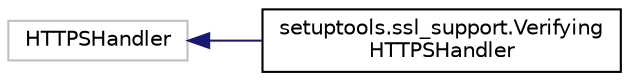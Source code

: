 digraph "Graphical Class Hierarchy"
{
 // LATEX_PDF_SIZE
  edge [fontname="Helvetica",fontsize="10",labelfontname="Helvetica",labelfontsize="10"];
  node [fontname="Helvetica",fontsize="10",shape=record];
  rankdir="LR";
  Node3813 [label="HTTPSHandler",height=0.2,width=0.4,color="grey75", fillcolor="white", style="filled",tooltip=" "];
  Node3813 -> Node0 [dir="back",color="midnightblue",fontsize="10",style="solid",fontname="Helvetica"];
  Node0 [label="setuptools.ssl_support.Verifying\lHTTPSHandler",height=0.2,width=0.4,color="black", fillcolor="white", style="filled",URL="$classsetuptools_1_1ssl__support_1_1_verifying_h_t_t_p_s_handler.html",tooltip=" "];
}
